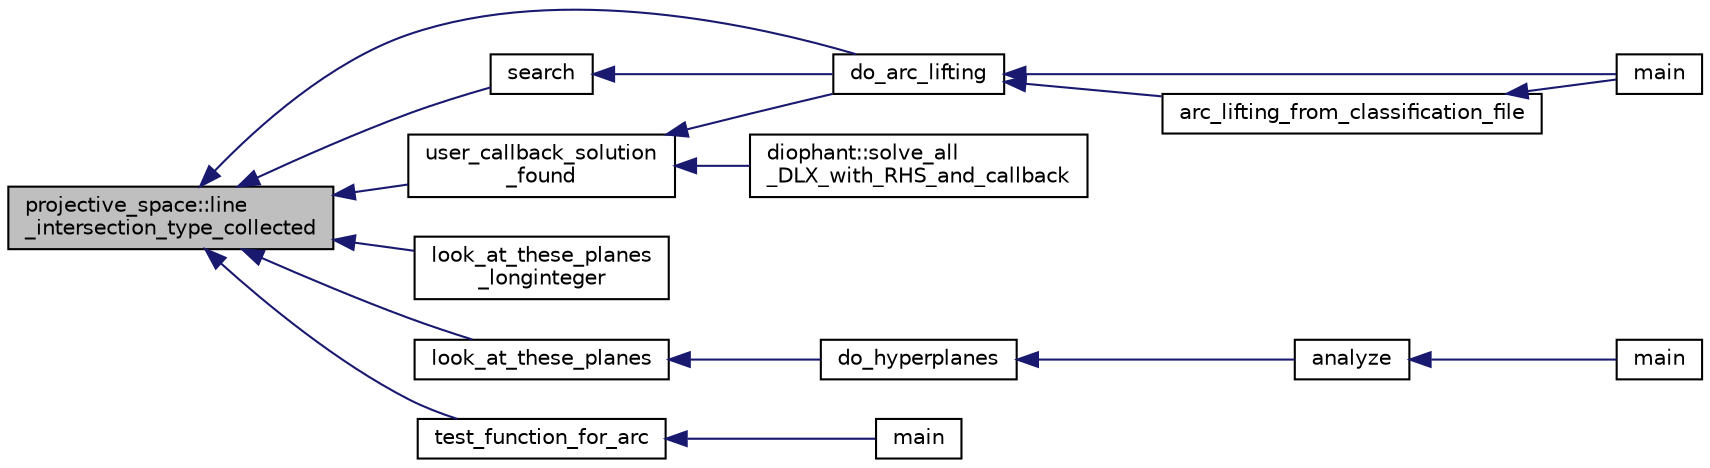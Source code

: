 digraph "projective_space::line_intersection_type_collected"
{
  edge [fontname="Helvetica",fontsize="10",labelfontname="Helvetica",labelfontsize="10"];
  node [fontname="Helvetica",fontsize="10",shape=record];
  rankdir="LR";
  Node2314 [label="projective_space::line\l_intersection_type_collected",height=0.2,width=0.4,color="black", fillcolor="grey75", style="filled", fontcolor="black"];
  Node2314 -> Node2315 [dir="back",color="midnightblue",fontsize="10",style="solid",fontname="Helvetica"];
  Node2315 [label="do_arc_lifting",height=0.2,width=0.4,color="black", fillcolor="white", style="filled",URL="$d2/dd6/k__arc__lifting_8_c.html#a9dd2186104f15f40ba5f5d415f4c2976"];
  Node2315 -> Node2316 [dir="back",color="midnightblue",fontsize="10",style="solid",fontname="Helvetica"];
  Node2316 [label="main",height=0.2,width=0.4,color="black", fillcolor="white", style="filled",URL="$d2/dd6/k__arc__lifting_8_c.html#a3c04138a5bfe5d72780bb7e82a18e627"];
  Node2315 -> Node2317 [dir="back",color="midnightblue",fontsize="10",style="solid",fontname="Helvetica"];
  Node2317 [label="arc_lifting_from_classification_file",height=0.2,width=0.4,color="black", fillcolor="white", style="filled",URL="$d2/dd6/k__arc__lifting_8_c.html#aede97f2af2307a758b06ad6506762b79"];
  Node2317 -> Node2316 [dir="back",color="midnightblue",fontsize="10",style="solid",fontname="Helvetica"];
  Node2314 -> Node2318 [dir="back",color="midnightblue",fontsize="10",style="solid",fontname="Helvetica"];
  Node2318 [label="user_callback_solution\l_found",height=0.2,width=0.4,color="black", fillcolor="white", style="filled",URL="$d2/dd6/k__arc__lifting_8_c.html#aae70f58c3ef18694815b8f53b6ecbe05"];
  Node2318 -> Node2315 [dir="back",color="midnightblue",fontsize="10",style="solid",fontname="Helvetica"];
  Node2318 -> Node2319 [dir="back",color="midnightblue",fontsize="10",style="solid",fontname="Helvetica"];
  Node2319 [label="diophant::solve_all\l_DLX_with_RHS_and_callback",height=0.2,width=0.4,color="black", fillcolor="white", style="filled",URL="$d7/d9c/classdiophant.html#acdd512e26ee214803439e24f24fd9805"];
  Node2314 -> Node2320 [dir="back",color="midnightblue",fontsize="10",style="solid",fontname="Helvetica"];
  Node2320 [label="search",height=0.2,width=0.4,color="black", fillcolor="white", style="filled",URL="$d2/dd6/k__arc__lifting_8_c.html#a732ccfe2d9eb7b0def86d4f1af46bd1c"];
  Node2320 -> Node2315 [dir="back",color="midnightblue",fontsize="10",style="solid",fontname="Helvetica"];
  Node2314 -> Node2321 [dir="back",color="midnightblue",fontsize="10",style="solid",fontname="Helvetica"];
  Node2321 [label="look_at_these_planes\l_longinteger",height=0.2,width=0.4,color="black", fillcolor="white", style="filled",URL="$da/d90/analyze_8_c.html#ae230005122bb89f7409f5937134b73bf"];
  Node2314 -> Node2322 [dir="back",color="midnightblue",fontsize="10",style="solid",fontname="Helvetica"];
  Node2322 [label="look_at_these_planes",height=0.2,width=0.4,color="black", fillcolor="white", style="filled",URL="$da/d90/analyze_8_c.html#ad8b441870dbb818ee03042aa51a3cd09"];
  Node2322 -> Node2323 [dir="back",color="midnightblue",fontsize="10",style="solid",fontname="Helvetica"];
  Node2323 [label="do_hyperplanes",height=0.2,width=0.4,color="black", fillcolor="white", style="filled",URL="$da/d90/analyze_8_c.html#a1b317d157223e79e4363fcaee69de3dc"];
  Node2323 -> Node2324 [dir="back",color="midnightblue",fontsize="10",style="solid",fontname="Helvetica"];
  Node2324 [label="analyze",height=0.2,width=0.4,color="black", fillcolor="white", style="filled",URL="$da/d90/analyze_8_c.html#aa0c05ca3fc5b1b83451c5a4928234f5e"];
  Node2324 -> Node2325 [dir="back",color="midnightblue",fontsize="10",style="solid",fontname="Helvetica"];
  Node2325 [label="main",height=0.2,width=0.4,color="black", fillcolor="white", style="filled",URL="$da/d90/analyze_8_c.html#a3c04138a5bfe5d72780bb7e82a18e627"];
  Node2314 -> Node2326 [dir="back",color="midnightblue",fontsize="10",style="solid",fontname="Helvetica"];
  Node2326 [label="test_function_for_arc",height=0.2,width=0.4,color="black", fillcolor="white", style="filled",URL="$d5/d13/simeon_8_c.html#aea48fbc94e3a6fcfdebca8e2ff571716"];
  Node2326 -> Node2327 [dir="back",color="midnightblue",fontsize="10",style="solid",fontname="Helvetica"];
  Node2327 [label="main",height=0.2,width=0.4,color="black", fillcolor="white", style="filled",URL="$d5/d13/simeon_8_c.html#ae66f6b31b5ad750f1fe042a706a4e3d4"];
}
